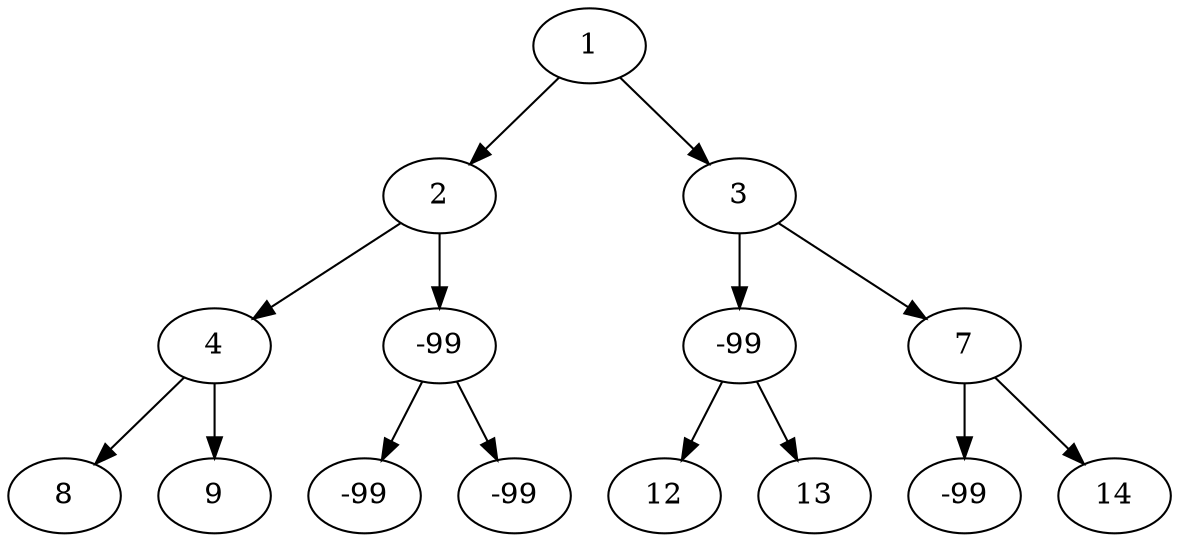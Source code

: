 digraph G {
    0 [label="1"]
    0 -> 1
    1 [label="2"]
    1 -> 2
    2 [label="4"]
    2 -> 3
    3 [label="8"]
    2 -> 4
    4 [label="9"]
    1 -> 5
    5 [label="-99"]
    5 -> 6
    6 [label="-99"]
    5 -> 7
    7 [label="-99"]
    0 -> 8
    8 [label="3"]
    8 -> 9
    9 [label="-99"]
    9 -> 10
    10 [label="12"]
    9 -> 11
    11 [label="13"]
    8 -> 12
    12 [label="7"]
    12 -> 13
    13 [label="-99"]
    12 -> 14
    14 [label="14"]
}
